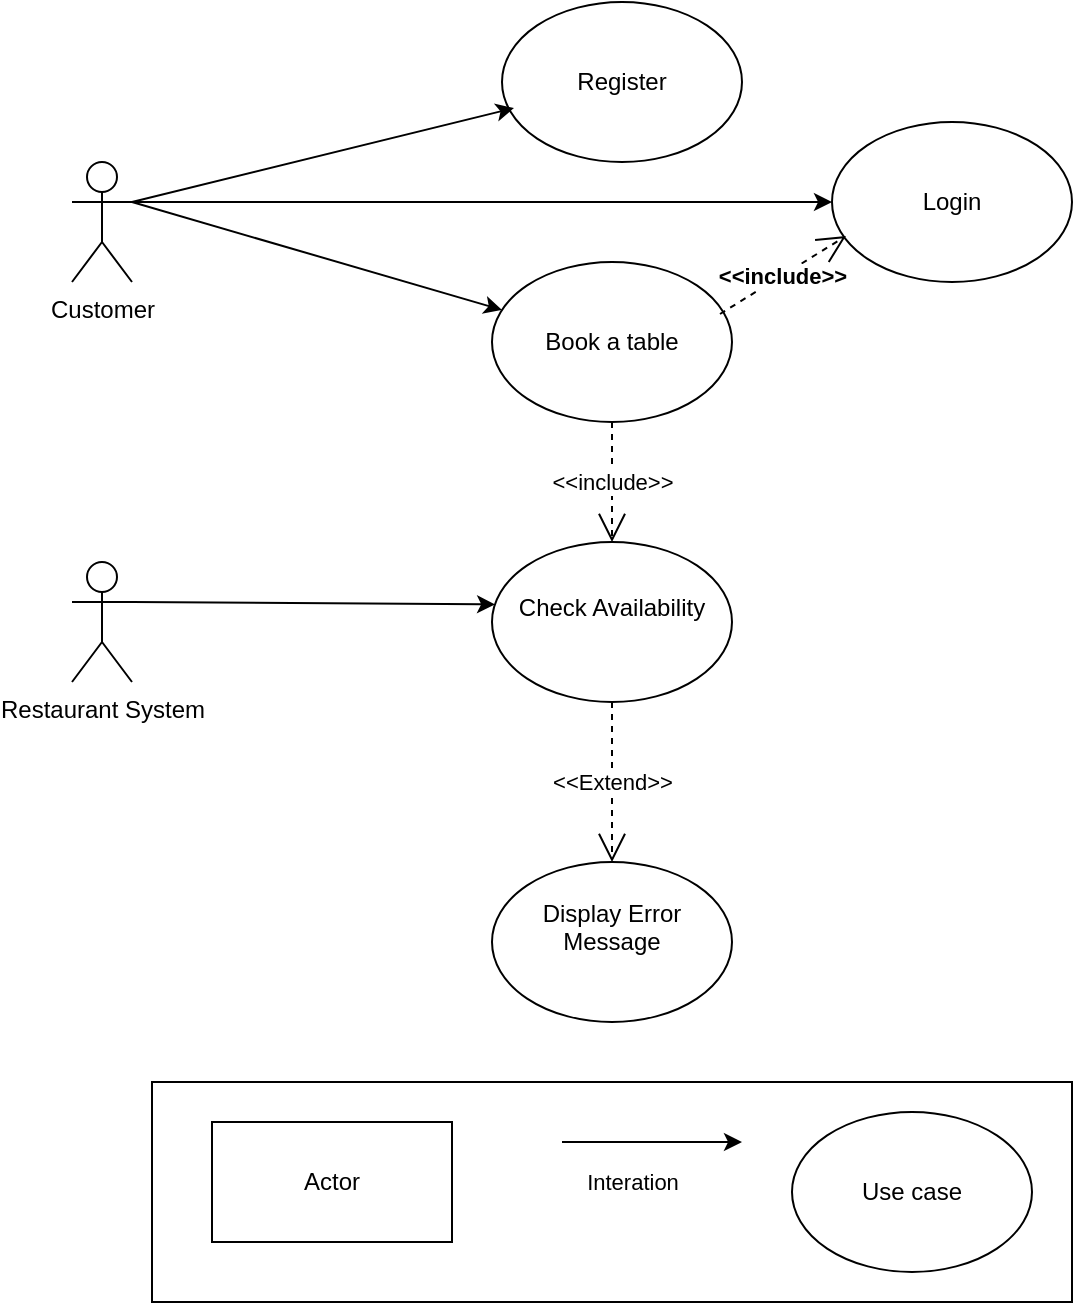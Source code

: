 <mxfile version="26.0.16">
  <diagram name="Page-1" id="LJbkWrQZO8SC27M3l_qz">
    <mxGraphModel dx="1509" dy="813" grid="1" gridSize="10" guides="1" tooltips="1" connect="1" arrows="1" fold="1" page="1" pageScale="1" pageWidth="850" pageHeight="1100" math="0" shadow="0">
      <root>
        <mxCell id="0" />
        <mxCell id="1" parent="0" />
        <mxCell id="gSdf8kRbATcFylJ_9JQa-1" value="Customer" style="shape=umlActor;verticalLabelPosition=bottom;verticalAlign=top;html=1;outlineConnect=0;" vertex="1" parent="1">
          <mxGeometry x="150" y="250" width="30" height="60" as="geometry" />
        </mxCell>
        <mxCell id="gSdf8kRbATcFylJ_9JQa-4" value="Restaurant System" style="shape=umlActor;verticalLabelPosition=bottom;verticalAlign=top;html=1;outlineConnect=0;" vertex="1" parent="1">
          <mxGeometry x="150" y="450" width="30" height="60" as="geometry" />
        </mxCell>
        <mxCell id="gSdf8kRbATcFylJ_9JQa-5" value="Login" style="ellipse;whiteSpace=wrap;html=1;" vertex="1" parent="1">
          <mxGeometry x="530" y="230" width="120" height="80" as="geometry" />
        </mxCell>
        <mxCell id="gSdf8kRbATcFylJ_9JQa-6" value="Book a table" style="ellipse;whiteSpace=wrap;html=1;" vertex="1" parent="1">
          <mxGeometry x="360" y="300" width="120" height="80" as="geometry" />
        </mxCell>
        <mxCell id="gSdf8kRbATcFylJ_9JQa-7" value="&amp;lt;&amp;lt;include&amp;gt;&amp;gt;" style="endArrow=open;endSize=12;dashed=1;html=1;rounded=0;exitX=0.95;exitY=0.325;exitDx=0;exitDy=0;exitPerimeter=0;entryX=0.058;entryY=0.713;entryDx=0;entryDy=0;entryPerimeter=0;fontStyle=1" edge="1" parent="1" source="gSdf8kRbATcFylJ_9JQa-6" target="gSdf8kRbATcFylJ_9JQa-5">
          <mxGeometry width="160" relative="1" as="geometry">
            <mxPoint x="470" y="299" as="sourcePoint" />
            <mxPoint x="711" y="586" as="targetPoint" />
          </mxGeometry>
        </mxCell>
        <mxCell id="gSdf8kRbATcFylJ_9JQa-8" value="Register" style="ellipse;whiteSpace=wrap;html=1;" vertex="1" parent="1">
          <mxGeometry x="365" y="170" width="120" height="80" as="geometry" />
        </mxCell>
        <mxCell id="gSdf8kRbATcFylJ_9JQa-9" value="&#xa;Display Error Message&#xa;&#xa;" style="ellipse;whiteSpace=wrap;html=1;" vertex="1" parent="1">
          <mxGeometry x="360" y="600" width="120" height="80" as="geometry" />
        </mxCell>
        <mxCell id="gSdf8kRbATcFylJ_9JQa-10" value="&#xa;Check Availability&#xa;&#xa;" style="ellipse;whiteSpace=wrap;html=1;" vertex="1" parent="1">
          <mxGeometry x="360" y="440" width="120" height="80" as="geometry" />
        </mxCell>
        <mxCell id="gSdf8kRbATcFylJ_9JQa-11" value="" style="endArrow=classic;html=1;rounded=0;entryX=0.05;entryY=0.663;entryDx=0;entryDy=0;entryPerimeter=0;exitX=1;exitY=0.333;exitDx=0;exitDy=0;exitPerimeter=0;" edge="1" parent="1" source="gSdf8kRbATcFylJ_9JQa-1" target="gSdf8kRbATcFylJ_9JQa-8">
          <mxGeometry width="50" height="50" relative="1" as="geometry">
            <mxPoint x="270" y="420" as="sourcePoint" />
            <mxPoint x="320" y="370" as="targetPoint" />
          </mxGeometry>
        </mxCell>
        <mxCell id="gSdf8kRbATcFylJ_9JQa-12" value="" style="endArrow=classic;html=1;rounded=0;exitX=1;exitY=0.333;exitDx=0;exitDy=0;exitPerimeter=0;" edge="1" parent="1" source="gSdf8kRbATcFylJ_9JQa-1" target="gSdf8kRbATcFylJ_9JQa-5">
          <mxGeometry width="50" height="50" relative="1" as="geometry">
            <mxPoint x="270" y="420" as="sourcePoint" />
            <mxPoint x="320" y="370" as="targetPoint" />
          </mxGeometry>
        </mxCell>
        <mxCell id="gSdf8kRbATcFylJ_9JQa-13" value="" style="endArrow=classic;html=1;rounded=0;" edge="1" parent="1" target="gSdf8kRbATcFylJ_9JQa-6">
          <mxGeometry width="50" height="50" relative="1" as="geometry">
            <mxPoint x="180" y="270" as="sourcePoint" />
            <mxPoint x="320" y="370" as="targetPoint" />
          </mxGeometry>
        </mxCell>
        <mxCell id="gSdf8kRbATcFylJ_9JQa-14" value="&amp;lt;&amp;lt;include&amp;gt;&amp;gt;" style="endArrow=open;endSize=12;dashed=1;html=1;rounded=0;exitX=0.5;exitY=1;exitDx=0;exitDy=0;entryX=0.5;entryY=0;entryDx=0;entryDy=0;" edge="1" parent="1" source="gSdf8kRbATcFylJ_9JQa-6" target="gSdf8kRbATcFylJ_9JQa-10">
          <mxGeometry width="160" relative="1" as="geometry">
            <mxPoint x="424" y="346" as="sourcePoint" />
            <mxPoint x="547" y="327" as="targetPoint" />
          </mxGeometry>
        </mxCell>
        <mxCell id="gSdf8kRbATcFylJ_9JQa-16" value="&amp;lt;&amp;lt;Extend&amp;gt;&amp;gt;" style="endArrow=open;endSize=12;dashed=1;html=1;rounded=0;exitX=0.5;exitY=1;exitDx=0;exitDy=0;entryX=0.5;entryY=0;entryDx=0;entryDy=0;" edge="1" parent="1" source="gSdf8kRbATcFylJ_9JQa-10" target="gSdf8kRbATcFylJ_9JQa-9">
          <mxGeometry x="0.001" width="160" relative="1" as="geometry">
            <mxPoint x="407" y="328" as="sourcePoint" />
            <mxPoint x="409" y="382" as="targetPoint" />
            <mxPoint as="offset" />
          </mxGeometry>
        </mxCell>
        <mxCell id="gSdf8kRbATcFylJ_9JQa-17" value="" style="endArrow=classic;html=1;rounded=0;exitX=1;exitY=0.333;exitDx=0;exitDy=0;exitPerimeter=0;entryX=0.013;entryY=0.39;entryDx=0;entryDy=0;entryPerimeter=0;" edge="1" parent="1" source="gSdf8kRbATcFylJ_9JQa-4" target="gSdf8kRbATcFylJ_9JQa-10">
          <mxGeometry width="50" height="50" relative="1" as="geometry">
            <mxPoint x="270" y="420" as="sourcePoint" />
            <mxPoint x="320" y="370" as="targetPoint" />
          </mxGeometry>
        </mxCell>
        <mxCell id="gSdf8kRbATcFylJ_9JQa-20" value="" style="rounded=0;whiteSpace=wrap;html=1;" vertex="1" parent="1">
          <mxGeometry x="190" y="710" width="460" height="110" as="geometry" />
        </mxCell>
        <mxCell id="gSdf8kRbATcFylJ_9JQa-21" value="Actor" style="rounded=0;whiteSpace=wrap;html=1;" vertex="1" parent="1">
          <mxGeometry x="220" y="730" width="120" height="60" as="geometry" />
        </mxCell>
        <mxCell id="gSdf8kRbATcFylJ_9JQa-23" value="Interation" style="endArrow=classic;html=1;rounded=0;" edge="1" parent="1">
          <mxGeometry x="-0.222" y="-20" width="50" height="50" relative="1" as="geometry">
            <mxPoint x="395" y="740" as="sourcePoint" />
            <mxPoint x="485" y="740" as="targetPoint" />
            <mxPoint as="offset" />
          </mxGeometry>
        </mxCell>
        <mxCell id="gSdf8kRbATcFylJ_9JQa-26" value="Use case" style="ellipse;whiteSpace=wrap;html=1;" vertex="1" parent="1">
          <mxGeometry x="510" y="725" width="120" height="80" as="geometry" />
        </mxCell>
      </root>
    </mxGraphModel>
  </diagram>
</mxfile>
